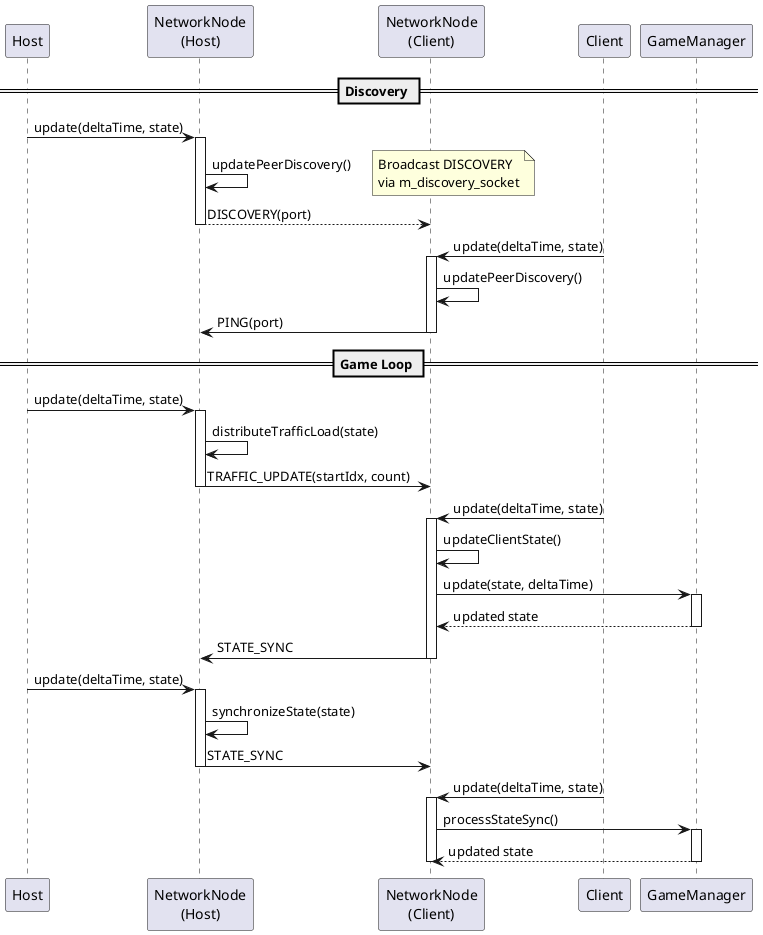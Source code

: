 @startuml
participant Host
participant "NetworkNode\n(Host)" as NodeH
participant "NetworkNode\n(Client)" as NodeC
participant Client
participant GameManager

== Discovery ==
Host -> NodeH: update(deltaTime, state)
activate NodeH
NodeH -> NodeH: updatePeerDiscovery()
note right: Broadcast DISCOVERY\nvia m_discovery_socket
NodeH --> NodeC: DISCOVERY(port)
deactivate NodeH

Client -> NodeC: update(deltaTime, state)
activate NodeC
NodeC -> NodeC: updatePeerDiscovery()
NodeC -> NodeH: PING(port)
deactivate NodeC

== Game Loop ==
Host -> NodeH: update(deltaTime, state)
activate NodeH
NodeH -> NodeH: distributeTrafficLoad(state)
NodeH -> NodeC: TRAFFIC_UPDATE(startIdx, count)
deactivate NodeH

Client -> NodeC: update(deltaTime, state)
activate NodeC
NodeC -> NodeC: updateClientState()
NodeC -> GameManager: update(state, deltaTime)
activate GameManager
GameManager --> NodeC: updated state
deactivate GameManager
NodeC -> NodeH: STATE_SYNC
deactivate NodeC

Host -> NodeH: update(deltaTime, state)
activate NodeH
NodeH -> NodeH: synchronizeState(state)
NodeH -> NodeC: STATE_SYNC
deactivate NodeH

Client -> NodeC: update(deltaTime, state)
activate NodeC
NodeC -> GameManager: processStateSync()
activate GameManager
GameManager --> NodeC: updated state
deactivate GameManager
deactivate NodeC
@enduml
